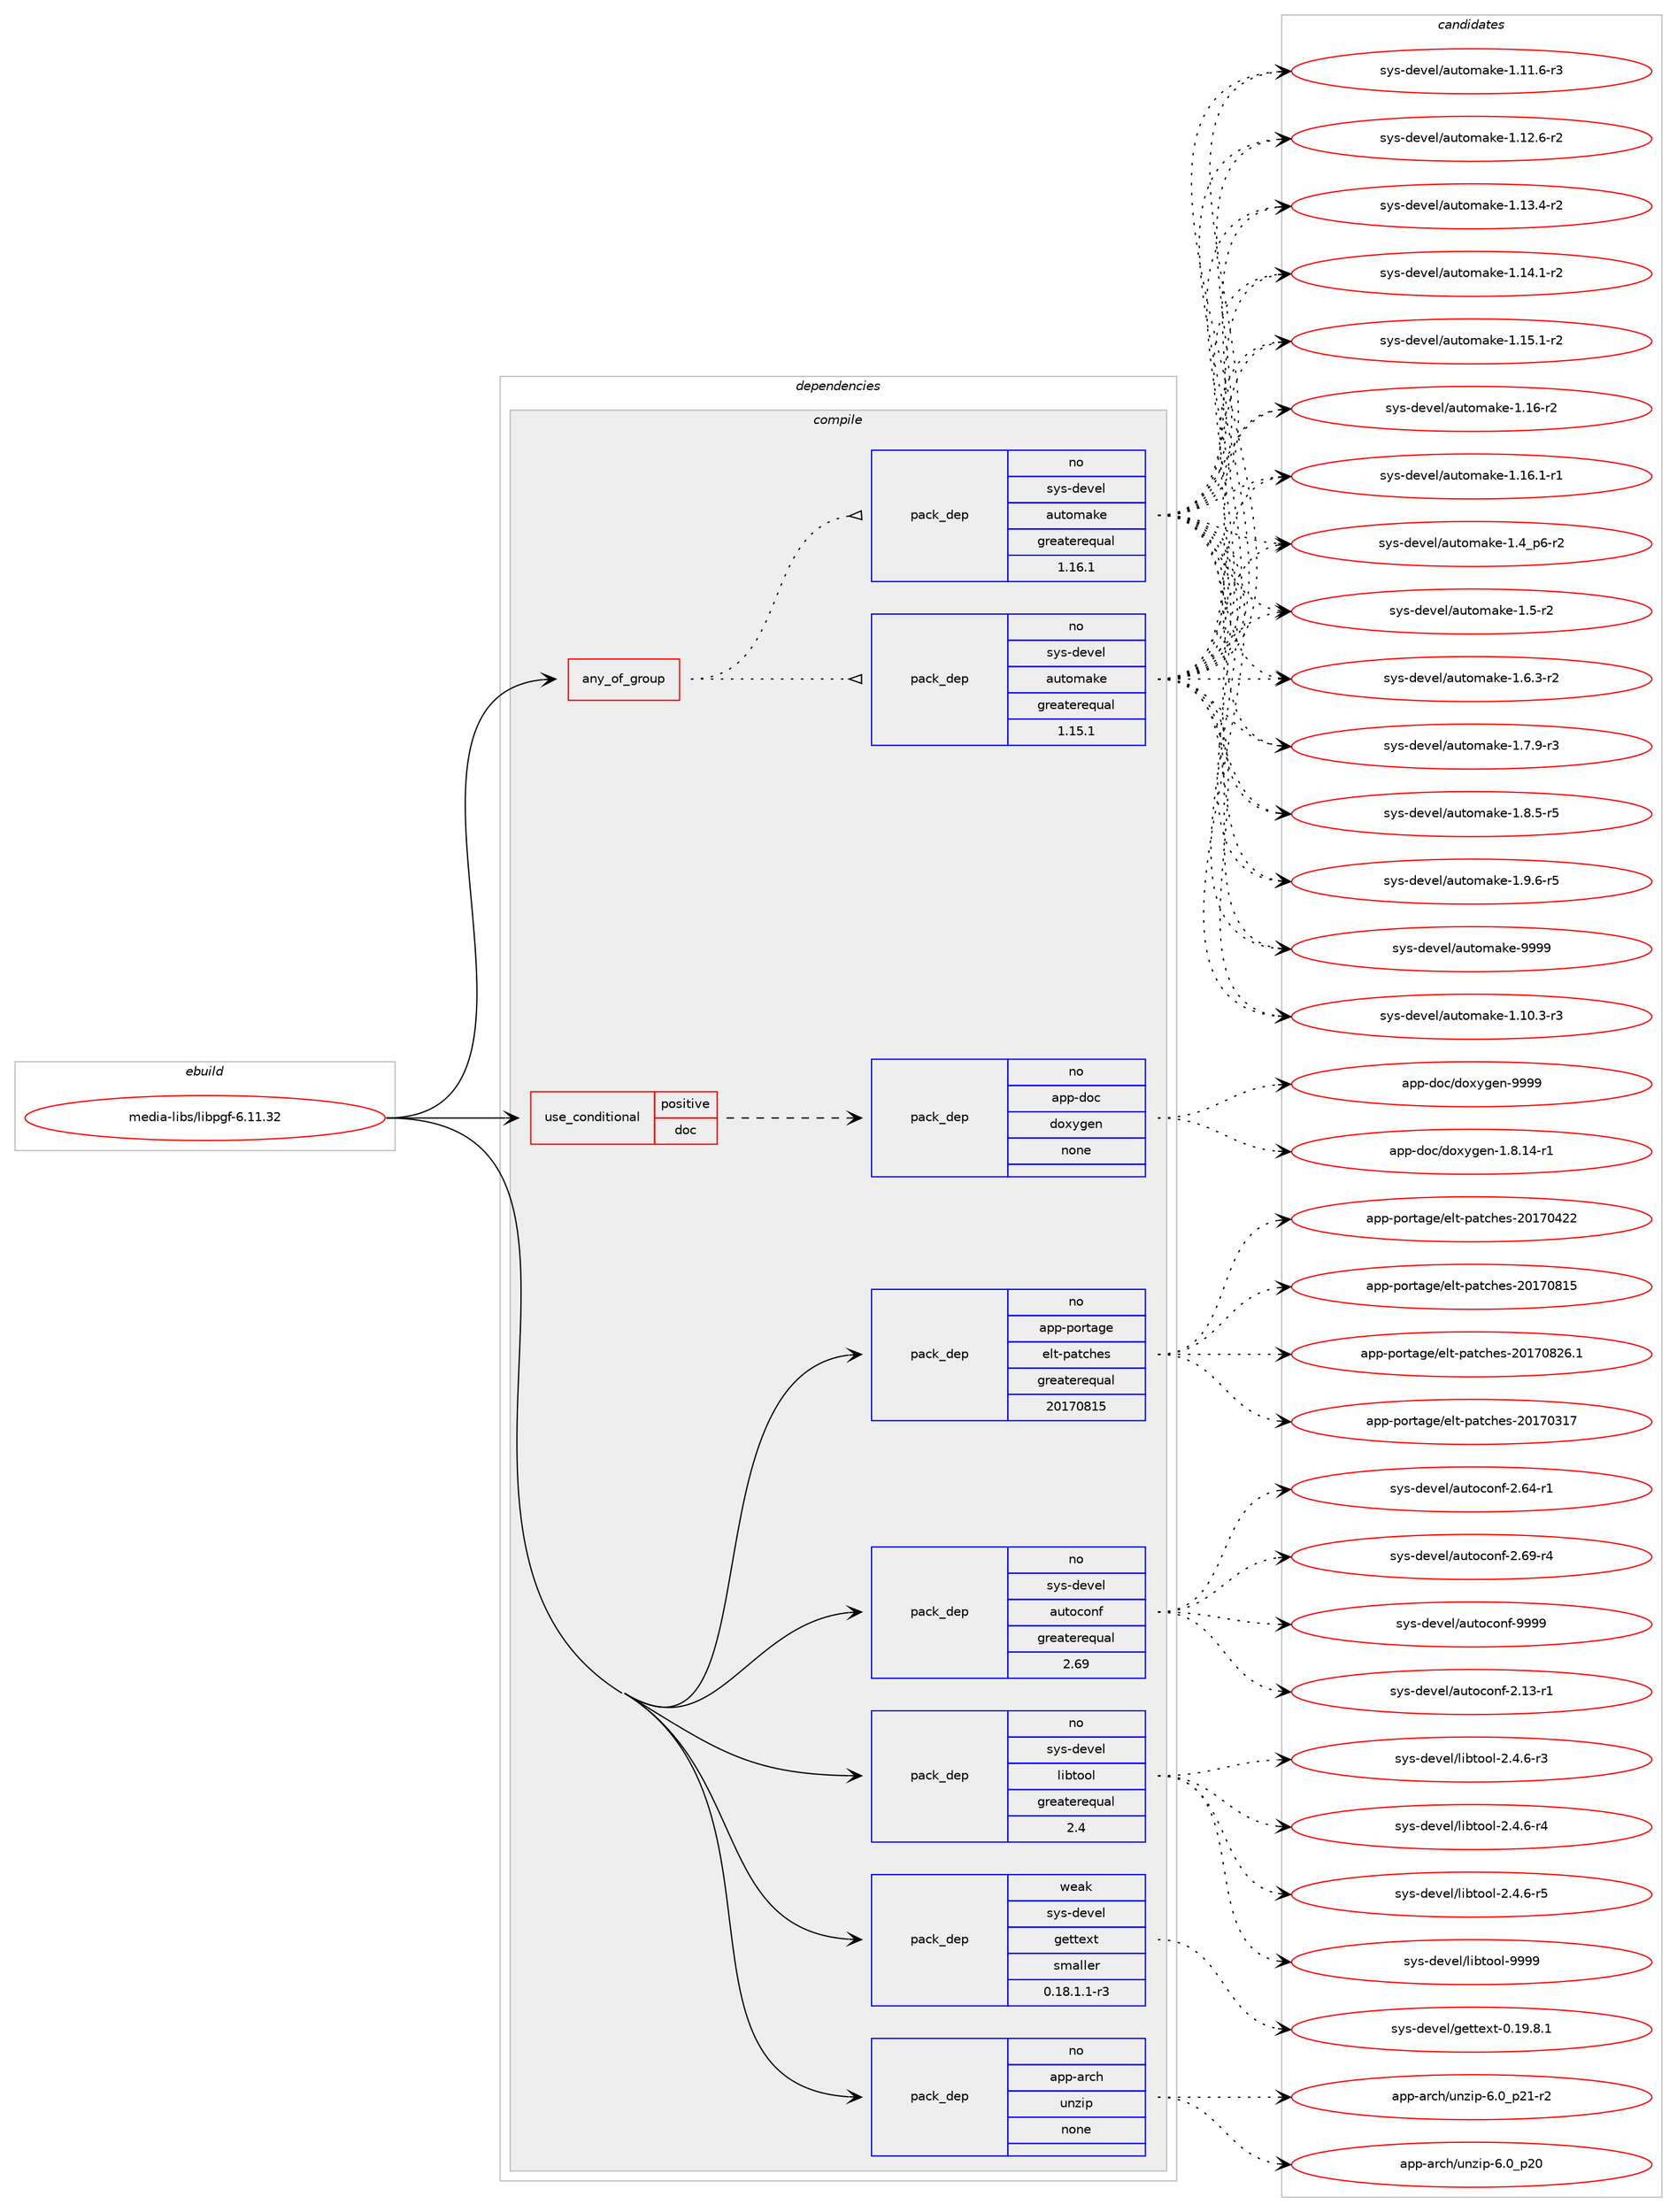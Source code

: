 digraph prolog {

# *************
# Graph options
# *************

newrank=true;
concentrate=true;
compound=true;
graph [rankdir=LR,fontname=Helvetica,fontsize=10,ranksep=1.5];#, ranksep=2.5, nodesep=0.2];
edge  [arrowhead=vee];
node  [fontname=Helvetica,fontsize=10];

# **********
# The ebuild
# **********

subgraph cluster_leftcol {
color=gray;
rank=same;
label=<<i>ebuild</i>>;
id [label="media-libs/libpgf-6.11.32", color=red, width=4, href="../media-libs/libpgf-6.11.32.svg"];
}

# ****************
# The dependencies
# ****************

subgraph cluster_midcol {
color=gray;
label=<<i>dependencies</i>>;
subgraph cluster_compile {
fillcolor="#eeeeee";
style=filled;
label=<<i>compile</i>>;
subgraph any25124 {
dependency1613415 [label=<<TABLE BORDER="0" CELLBORDER="1" CELLSPACING="0" CELLPADDING="4"><TR><TD CELLPADDING="10">any_of_group</TD></TR></TABLE>>, shape=none, color=red];subgraph pack1153018 {
dependency1613416 [label=<<TABLE BORDER="0" CELLBORDER="1" CELLSPACING="0" CELLPADDING="4" WIDTH="220"><TR><TD ROWSPAN="6" CELLPADDING="30">pack_dep</TD></TR><TR><TD WIDTH="110">no</TD></TR><TR><TD>sys-devel</TD></TR><TR><TD>automake</TD></TR><TR><TD>greaterequal</TD></TR><TR><TD>1.16.1</TD></TR></TABLE>>, shape=none, color=blue];
}
dependency1613415:e -> dependency1613416:w [weight=20,style="dotted",arrowhead="oinv"];
subgraph pack1153019 {
dependency1613417 [label=<<TABLE BORDER="0" CELLBORDER="1" CELLSPACING="0" CELLPADDING="4" WIDTH="220"><TR><TD ROWSPAN="6" CELLPADDING="30">pack_dep</TD></TR><TR><TD WIDTH="110">no</TD></TR><TR><TD>sys-devel</TD></TR><TR><TD>automake</TD></TR><TR><TD>greaterequal</TD></TR><TR><TD>1.15.1</TD></TR></TABLE>>, shape=none, color=blue];
}
dependency1613415:e -> dependency1613417:w [weight=20,style="dotted",arrowhead="oinv"];
}
id:e -> dependency1613415:w [weight=20,style="solid",arrowhead="vee"];
subgraph cond434574 {
dependency1613418 [label=<<TABLE BORDER="0" CELLBORDER="1" CELLSPACING="0" CELLPADDING="4"><TR><TD ROWSPAN="3" CELLPADDING="10">use_conditional</TD></TR><TR><TD>positive</TD></TR><TR><TD>doc</TD></TR></TABLE>>, shape=none, color=red];
subgraph pack1153020 {
dependency1613419 [label=<<TABLE BORDER="0" CELLBORDER="1" CELLSPACING="0" CELLPADDING="4" WIDTH="220"><TR><TD ROWSPAN="6" CELLPADDING="30">pack_dep</TD></TR><TR><TD WIDTH="110">no</TD></TR><TR><TD>app-doc</TD></TR><TR><TD>doxygen</TD></TR><TR><TD>none</TD></TR><TR><TD></TD></TR></TABLE>>, shape=none, color=blue];
}
dependency1613418:e -> dependency1613419:w [weight=20,style="dashed",arrowhead="vee"];
}
id:e -> dependency1613418:w [weight=20,style="solid",arrowhead="vee"];
subgraph pack1153021 {
dependency1613420 [label=<<TABLE BORDER="0" CELLBORDER="1" CELLSPACING="0" CELLPADDING="4" WIDTH="220"><TR><TD ROWSPAN="6" CELLPADDING="30">pack_dep</TD></TR><TR><TD WIDTH="110">no</TD></TR><TR><TD>app-arch</TD></TR><TR><TD>unzip</TD></TR><TR><TD>none</TD></TR><TR><TD></TD></TR></TABLE>>, shape=none, color=blue];
}
id:e -> dependency1613420:w [weight=20,style="solid",arrowhead="vee"];
subgraph pack1153022 {
dependency1613421 [label=<<TABLE BORDER="0" CELLBORDER="1" CELLSPACING="0" CELLPADDING="4" WIDTH="220"><TR><TD ROWSPAN="6" CELLPADDING="30">pack_dep</TD></TR><TR><TD WIDTH="110">no</TD></TR><TR><TD>app-portage</TD></TR><TR><TD>elt-patches</TD></TR><TR><TD>greaterequal</TD></TR><TR><TD>20170815</TD></TR></TABLE>>, shape=none, color=blue];
}
id:e -> dependency1613421:w [weight=20,style="solid",arrowhead="vee"];
subgraph pack1153023 {
dependency1613422 [label=<<TABLE BORDER="0" CELLBORDER="1" CELLSPACING="0" CELLPADDING="4" WIDTH="220"><TR><TD ROWSPAN="6" CELLPADDING="30">pack_dep</TD></TR><TR><TD WIDTH="110">no</TD></TR><TR><TD>sys-devel</TD></TR><TR><TD>autoconf</TD></TR><TR><TD>greaterequal</TD></TR><TR><TD>2.69</TD></TR></TABLE>>, shape=none, color=blue];
}
id:e -> dependency1613422:w [weight=20,style="solid",arrowhead="vee"];
subgraph pack1153024 {
dependency1613423 [label=<<TABLE BORDER="0" CELLBORDER="1" CELLSPACING="0" CELLPADDING="4" WIDTH="220"><TR><TD ROWSPAN="6" CELLPADDING="30">pack_dep</TD></TR><TR><TD WIDTH="110">no</TD></TR><TR><TD>sys-devel</TD></TR><TR><TD>libtool</TD></TR><TR><TD>greaterequal</TD></TR><TR><TD>2.4</TD></TR></TABLE>>, shape=none, color=blue];
}
id:e -> dependency1613423:w [weight=20,style="solid",arrowhead="vee"];
subgraph pack1153025 {
dependency1613424 [label=<<TABLE BORDER="0" CELLBORDER="1" CELLSPACING="0" CELLPADDING="4" WIDTH="220"><TR><TD ROWSPAN="6" CELLPADDING="30">pack_dep</TD></TR><TR><TD WIDTH="110">weak</TD></TR><TR><TD>sys-devel</TD></TR><TR><TD>gettext</TD></TR><TR><TD>smaller</TD></TR><TR><TD>0.18.1.1-r3</TD></TR></TABLE>>, shape=none, color=blue];
}
id:e -> dependency1613424:w [weight=20,style="solid",arrowhead="vee"];
}
subgraph cluster_compileandrun {
fillcolor="#eeeeee";
style=filled;
label=<<i>compile and run</i>>;
}
subgraph cluster_run {
fillcolor="#eeeeee";
style=filled;
label=<<i>run</i>>;
}
}

# **************
# The candidates
# **************

subgraph cluster_choices {
rank=same;
color=gray;
label=<<i>candidates</i>>;

subgraph choice1153018 {
color=black;
nodesep=1;
choice11512111545100101118101108479711711611110997107101454946494846514511451 [label="sys-devel/automake-1.10.3-r3", color=red, width=4,href="../sys-devel/automake-1.10.3-r3.svg"];
choice11512111545100101118101108479711711611110997107101454946494946544511451 [label="sys-devel/automake-1.11.6-r3", color=red, width=4,href="../sys-devel/automake-1.11.6-r3.svg"];
choice11512111545100101118101108479711711611110997107101454946495046544511450 [label="sys-devel/automake-1.12.6-r2", color=red, width=4,href="../sys-devel/automake-1.12.6-r2.svg"];
choice11512111545100101118101108479711711611110997107101454946495146524511450 [label="sys-devel/automake-1.13.4-r2", color=red, width=4,href="../sys-devel/automake-1.13.4-r2.svg"];
choice11512111545100101118101108479711711611110997107101454946495246494511450 [label="sys-devel/automake-1.14.1-r2", color=red, width=4,href="../sys-devel/automake-1.14.1-r2.svg"];
choice11512111545100101118101108479711711611110997107101454946495346494511450 [label="sys-devel/automake-1.15.1-r2", color=red, width=4,href="../sys-devel/automake-1.15.1-r2.svg"];
choice1151211154510010111810110847971171161111099710710145494649544511450 [label="sys-devel/automake-1.16-r2", color=red, width=4,href="../sys-devel/automake-1.16-r2.svg"];
choice11512111545100101118101108479711711611110997107101454946495446494511449 [label="sys-devel/automake-1.16.1-r1", color=red, width=4,href="../sys-devel/automake-1.16.1-r1.svg"];
choice115121115451001011181011084797117116111109971071014549465295112544511450 [label="sys-devel/automake-1.4_p6-r2", color=red, width=4,href="../sys-devel/automake-1.4_p6-r2.svg"];
choice11512111545100101118101108479711711611110997107101454946534511450 [label="sys-devel/automake-1.5-r2", color=red, width=4,href="../sys-devel/automake-1.5-r2.svg"];
choice115121115451001011181011084797117116111109971071014549465446514511450 [label="sys-devel/automake-1.6.3-r2", color=red, width=4,href="../sys-devel/automake-1.6.3-r2.svg"];
choice115121115451001011181011084797117116111109971071014549465546574511451 [label="sys-devel/automake-1.7.9-r3", color=red, width=4,href="../sys-devel/automake-1.7.9-r3.svg"];
choice115121115451001011181011084797117116111109971071014549465646534511453 [label="sys-devel/automake-1.8.5-r5", color=red, width=4,href="../sys-devel/automake-1.8.5-r5.svg"];
choice115121115451001011181011084797117116111109971071014549465746544511453 [label="sys-devel/automake-1.9.6-r5", color=red, width=4,href="../sys-devel/automake-1.9.6-r5.svg"];
choice115121115451001011181011084797117116111109971071014557575757 [label="sys-devel/automake-9999", color=red, width=4,href="../sys-devel/automake-9999.svg"];
dependency1613416:e -> choice11512111545100101118101108479711711611110997107101454946494846514511451:w [style=dotted,weight="100"];
dependency1613416:e -> choice11512111545100101118101108479711711611110997107101454946494946544511451:w [style=dotted,weight="100"];
dependency1613416:e -> choice11512111545100101118101108479711711611110997107101454946495046544511450:w [style=dotted,weight="100"];
dependency1613416:e -> choice11512111545100101118101108479711711611110997107101454946495146524511450:w [style=dotted,weight="100"];
dependency1613416:e -> choice11512111545100101118101108479711711611110997107101454946495246494511450:w [style=dotted,weight="100"];
dependency1613416:e -> choice11512111545100101118101108479711711611110997107101454946495346494511450:w [style=dotted,weight="100"];
dependency1613416:e -> choice1151211154510010111810110847971171161111099710710145494649544511450:w [style=dotted,weight="100"];
dependency1613416:e -> choice11512111545100101118101108479711711611110997107101454946495446494511449:w [style=dotted,weight="100"];
dependency1613416:e -> choice115121115451001011181011084797117116111109971071014549465295112544511450:w [style=dotted,weight="100"];
dependency1613416:e -> choice11512111545100101118101108479711711611110997107101454946534511450:w [style=dotted,weight="100"];
dependency1613416:e -> choice115121115451001011181011084797117116111109971071014549465446514511450:w [style=dotted,weight="100"];
dependency1613416:e -> choice115121115451001011181011084797117116111109971071014549465546574511451:w [style=dotted,weight="100"];
dependency1613416:e -> choice115121115451001011181011084797117116111109971071014549465646534511453:w [style=dotted,weight="100"];
dependency1613416:e -> choice115121115451001011181011084797117116111109971071014549465746544511453:w [style=dotted,weight="100"];
dependency1613416:e -> choice115121115451001011181011084797117116111109971071014557575757:w [style=dotted,weight="100"];
}
subgraph choice1153019 {
color=black;
nodesep=1;
choice11512111545100101118101108479711711611110997107101454946494846514511451 [label="sys-devel/automake-1.10.3-r3", color=red, width=4,href="../sys-devel/automake-1.10.3-r3.svg"];
choice11512111545100101118101108479711711611110997107101454946494946544511451 [label="sys-devel/automake-1.11.6-r3", color=red, width=4,href="../sys-devel/automake-1.11.6-r3.svg"];
choice11512111545100101118101108479711711611110997107101454946495046544511450 [label="sys-devel/automake-1.12.6-r2", color=red, width=4,href="../sys-devel/automake-1.12.6-r2.svg"];
choice11512111545100101118101108479711711611110997107101454946495146524511450 [label="sys-devel/automake-1.13.4-r2", color=red, width=4,href="../sys-devel/automake-1.13.4-r2.svg"];
choice11512111545100101118101108479711711611110997107101454946495246494511450 [label="sys-devel/automake-1.14.1-r2", color=red, width=4,href="../sys-devel/automake-1.14.1-r2.svg"];
choice11512111545100101118101108479711711611110997107101454946495346494511450 [label="sys-devel/automake-1.15.1-r2", color=red, width=4,href="../sys-devel/automake-1.15.1-r2.svg"];
choice1151211154510010111810110847971171161111099710710145494649544511450 [label="sys-devel/automake-1.16-r2", color=red, width=4,href="../sys-devel/automake-1.16-r2.svg"];
choice11512111545100101118101108479711711611110997107101454946495446494511449 [label="sys-devel/automake-1.16.1-r1", color=red, width=4,href="../sys-devel/automake-1.16.1-r1.svg"];
choice115121115451001011181011084797117116111109971071014549465295112544511450 [label="sys-devel/automake-1.4_p6-r2", color=red, width=4,href="../sys-devel/automake-1.4_p6-r2.svg"];
choice11512111545100101118101108479711711611110997107101454946534511450 [label="sys-devel/automake-1.5-r2", color=red, width=4,href="../sys-devel/automake-1.5-r2.svg"];
choice115121115451001011181011084797117116111109971071014549465446514511450 [label="sys-devel/automake-1.6.3-r2", color=red, width=4,href="../sys-devel/automake-1.6.3-r2.svg"];
choice115121115451001011181011084797117116111109971071014549465546574511451 [label="sys-devel/automake-1.7.9-r3", color=red, width=4,href="../sys-devel/automake-1.7.9-r3.svg"];
choice115121115451001011181011084797117116111109971071014549465646534511453 [label="sys-devel/automake-1.8.5-r5", color=red, width=4,href="../sys-devel/automake-1.8.5-r5.svg"];
choice115121115451001011181011084797117116111109971071014549465746544511453 [label="sys-devel/automake-1.9.6-r5", color=red, width=4,href="../sys-devel/automake-1.9.6-r5.svg"];
choice115121115451001011181011084797117116111109971071014557575757 [label="sys-devel/automake-9999", color=red, width=4,href="../sys-devel/automake-9999.svg"];
dependency1613417:e -> choice11512111545100101118101108479711711611110997107101454946494846514511451:w [style=dotted,weight="100"];
dependency1613417:e -> choice11512111545100101118101108479711711611110997107101454946494946544511451:w [style=dotted,weight="100"];
dependency1613417:e -> choice11512111545100101118101108479711711611110997107101454946495046544511450:w [style=dotted,weight="100"];
dependency1613417:e -> choice11512111545100101118101108479711711611110997107101454946495146524511450:w [style=dotted,weight="100"];
dependency1613417:e -> choice11512111545100101118101108479711711611110997107101454946495246494511450:w [style=dotted,weight="100"];
dependency1613417:e -> choice11512111545100101118101108479711711611110997107101454946495346494511450:w [style=dotted,weight="100"];
dependency1613417:e -> choice1151211154510010111810110847971171161111099710710145494649544511450:w [style=dotted,weight="100"];
dependency1613417:e -> choice11512111545100101118101108479711711611110997107101454946495446494511449:w [style=dotted,weight="100"];
dependency1613417:e -> choice115121115451001011181011084797117116111109971071014549465295112544511450:w [style=dotted,weight="100"];
dependency1613417:e -> choice11512111545100101118101108479711711611110997107101454946534511450:w [style=dotted,weight="100"];
dependency1613417:e -> choice115121115451001011181011084797117116111109971071014549465446514511450:w [style=dotted,weight="100"];
dependency1613417:e -> choice115121115451001011181011084797117116111109971071014549465546574511451:w [style=dotted,weight="100"];
dependency1613417:e -> choice115121115451001011181011084797117116111109971071014549465646534511453:w [style=dotted,weight="100"];
dependency1613417:e -> choice115121115451001011181011084797117116111109971071014549465746544511453:w [style=dotted,weight="100"];
dependency1613417:e -> choice115121115451001011181011084797117116111109971071014557575757:w [style=dotted,weight="100"];
}
subgraph choice1153020 {
color=black;
nodesep=1;
choice97112112451001119947100111120121103101110454946564649524511449 [label="app-doc/doxygen-1.8.14-r1", color=red, width=4,href="../app-doc/doxygen-1.8.14-r1.svg"];
choice971121124510011199471001111201211031011104557575757 [label="app-doc/doxygen-9999", color=red, width=4,href="../app-doc/doxygen-9999.svg"];
dependency1613419:e -> choice97112112451001119947100111120121103101110454946564649524511449:w [style=dotted,weight="100"];
dependency1613419:e -> choice971121124510011199471001111201211031011104557575757:w [style=dotted,weight="100"];
}
subgraph choice1153021 {
color=black;
nodesep=1;
choice971121124597114991044711711012210511245544648951125048 [label="app-arch/unzip-6.0_p20", color=red, width=4,href="../app-arch/unzip-6.0_p20.svg"];
choice9711211245971149910447117110122105112455446489511250494511450 [label="app-arch/unzip-6.0_p21-r2", color=red, width=4,href="../app-arch/unzip-6.0_p21-r2.svg"];
dependency1613420:e -> choice971121124597114991044711711012210511245544648951125048:w [style=dotted,weight="100"];
dependency1613420:e -> choice9711211245971149910447117110122105112455446489511250494511450:w [style=dotted,weight="100"];
}
subgraph choice1153022 {
color=black;
nodesep=1;
choice97112112451121111141169710310147101108116451129711699104101115455048495548514955 [label="app-portage/elt-patches-20170317", color=red, width=4,href="../app-portage/elt-patches-20170317.svg"];
choice97112112451121111141169710310147101108116451129711699104101115455048495548525050 [label="app-portage/elt-patches-20170422", color=red, width=4,href="../app-portage/elt-patches-20170422.svg"];
choice97112112451121111141169710310147101108116451129711699104101115455048495548564953 [label="app-portage/elt-patches-20170815", color=red, width=4,href="../app-portage/elt-patches-20170815.svg"];
choice971121124511211111411697103101471011081164511297116991041011154550484955485650544649 [label="app-portage/elt-patches-20170826.1", color=red, width=4,href="../app-portage/elt-patches-20170826.1.svg"];
dependency1613421:e -> choice97112112451121111141169710310147101108116451129711699104101115455048495548514955:w [style=dotted,weight="100"];
dependency1613421:e -> choice97112112451121111141169710310147101108116451129711699104101115455048495548525050:w [style=dotted,weight="100"];
dependency1613421:e -> choice97112112451121111141169710310147101108116451129711699104101115455048495548564953:w [style=dotted,weight="100"];
dependency1613421:e -> choice971121124511211111411697103101471011081164511297116991041011154550484955485650544649:w [style=dotted,weight="100"];
}
subgraph choice1153023 {
color=black;
nodesep=1;
choice1151211154510010111810110847971171161119911111010245504649514511449 [label="sys-devel/autoconf-2.13-r1", color=red, width=4,href="../sys-devel/autoconf-2.13-r1.svg"];
choice1151211154510010111810110847971171161119911111010245504654524511449 [label="sys-devel/autoconf-2.64-r1", color=red, width=4,href="../sys-devel/autoconf-2.64-r1.svg"];
choice1151211154510010111810110847971171161119911111010245504654574511452 [label="sys-devel/autoconf-2.69-r4", color=red, width=4,href="../sys-devel/autoconf-2.69-r4.svg"];
choice115121115451001011181011084797117116111991111101024557575757 [label="sys-devel/autoconf-9999", color=red, width=4,href="../sys-devel/autoconf-9999.svg"];
dependency1613422:e -> choice1151211154510010111810110847971171161119911111010245504649514511449:w [style=dotted,weight="100"];
dependency1613422:e -> choice1151211154510010111810110847971171161119911111010245504654524511449:w [style=dotted,weight="100"];
dependency1613422:e -> choice1151211154510010111810110847971171161119911111010245504654574511452:w [style=dotted,weight="100"];
dependency1613422:e -> choice115121115451001011181011084797117116111991111101024557575757:w [style=dotted,weight="100"];
}
subgraph choice1153024 {
color=black;
nodesep=1;
choice1151211154510010111810110847108105981161111111084550465246544511451 [label="sys-devel/libtool-2.4.6-r3", color=red, width=4,href="../sys-devel/libtool-2.4.6-r3.svg"];
choice1151211154510010111810110847108105981161111111084550465246544511452 [label="sys-devel/libtool-2.4.6-r4", color=red, width=4,href="../sys-devel/libtool-2.4.6-r4.svg"];
choice1151211154510010111810110847108105981161111111084550465246544511453 [label="sys-devel/libtool-2.4.6-r5", color=red, width=4,href="../sys-devel/libtool-2.4.6-r5.svg"];
choice1151211154510010111810110847108105981161111111084557575757 [label="sys-devel/libtool-9999", color=red, width=4,href="../sys-devel/libtool-9999.svg"];
dependency1613423:e -> choice1151211154510010111810110847108105981161111111084550465246544511451:w [style=dotted,weight="100"];
dependency1613423:e -> choice1151211154510010111810110847108105981161111111084550465246544511452:w [style=dotted,weight="100"];
dependency1613423:e -> choice1151211154510010111810110847108105981161111111084550465246544511453:w [style=dotted,weight="100"];
dependency1613423:e -> choice1151211154510010111810110847108105981161111111084557575757:w [style=dotted,weight="100"];
}
subgraph choice1153025 {
color=black;
nodesep=1;
choice1151211154510010111810110847103101116116101120116454846495746564649 [label="sys-devel/gettext-0.19.8.1", color=red, width=4,href="../sys-devel/gettext-0.19.8.1.svg"];
dependency1613424:e -> choice1151211154510010111810110847103101116116101120116454846495746564649:w [style=dotted,weight="100"];
}
}

}
